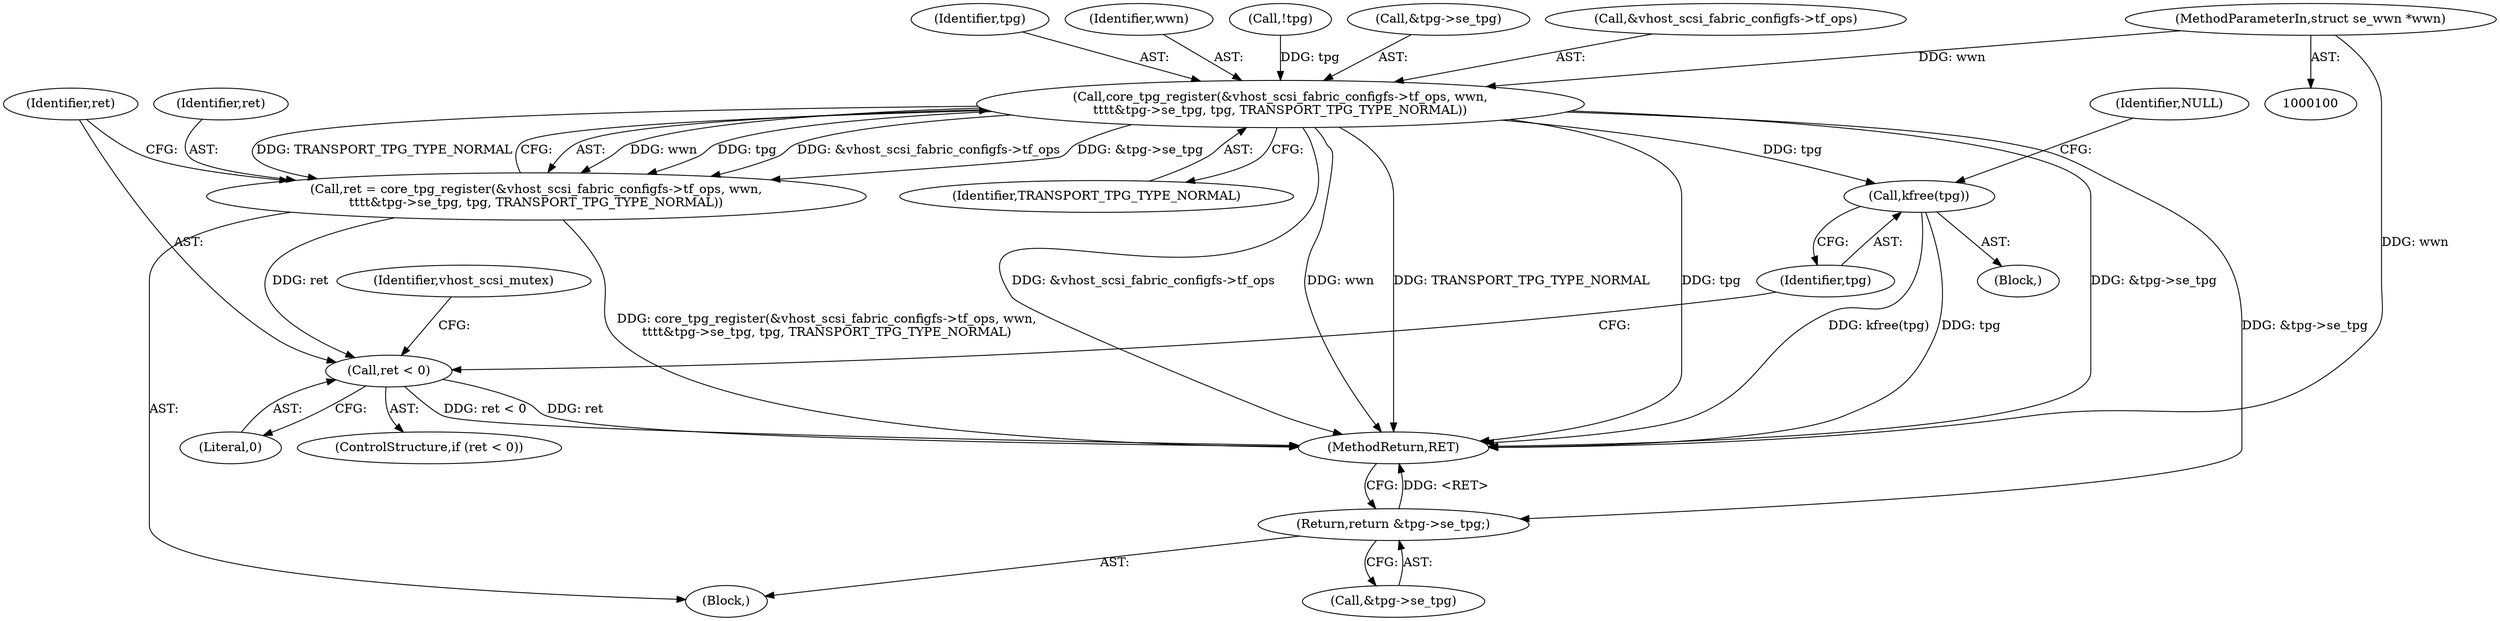 digraph "0_linux_59c816c1f24df0204e01851431d3bab3eb76719c@pointer" {
"1000101" [label="(MethodParameterIn,struct se_wwn *wwn)"];
"1000172" [label="(Call,core_tpg_register(&vhost_scsi_fabric_configfs->tf_ops, wwn,\n\t\t\t\t&tpg->se_tpg, tpg, TRANSPORT_TPG_TYPE_NORMAL))"];
"1000170" [label="(Call,ret = core_tpg_register(&vhost_scsi_fabric_configfs->tf_ops, wwn,\n\t\t\t\t&tpg->se_tpg, tpg, TRANSPORT_TPG_TYPE_NORMAL))"];
"1000185" [label="(Call,ret < 0)"];
"1000189" [label="(Call,kfree(tpg))"];
"1000206" [label="(Return,return &tpg->se_tpg;)"];
"1000182" [label="(Identifier,tpg)"];
"1000188" [label="(Block,)"];
"1000186" [label="(Identifier,ret)"];
"1000177" [label="(Identifier,wwn)"];
"1000206" [label="(Return,return &tpg->se_tpg;)"];
"1000104" [label="(Block,)"];
"1000141" [label="(Call,!tpg)"];
"1000171" [label="(Identifier,ret)"];
"1000189" [label="(Call,kfree(tpg))"];
"1000184" [label="(ControlStructure,if (ret < 0))"];
"1000190" [label="(Identifier,tpg)"];
"1000101" [label="(MethodParameterIn,struct se_wwn *wwn)"];
"1000211" [label="(MethodReturn,RET)"];
"1000183" [label="(Identifier,TRANSPORT_TPG_TYPE_NORMAL)"];
"1000178" [label="(Call,&tpg->se_tpg)"];
"1000207" [label="(Call,&tpg->se_tpg)"];
"1000187" [label="(Literal,0)"];
"1000195" [label="(Identifier,vhost_scsi_mutex)"];
"1000192" [label="(Identifier,NULL)"];
"1000170" [label="(Call,ret = core_tpg_register(&vhost_scsi_fabric_configfs->tf_ops, wwn,\n\t\t\t\t&tpg->se_tpg, tpg, TRANSPORT_TPG_TYPE_NORMAL))"];
"1000173" [label="(Call,&vhost_scsi_fabric_configfs->tf_ops)"];
"1000172" [label="(Call,core_tpg_register(&vhost_scsi_fabric_configfs->tf_ops, wwn,\n\t\t\t\t&tpg->se_tpg, tpg, TRANSPORT_TPG_TYPE_NORMAL))"];
"1000185" [label="(Call,ret < 0)"];
"1000101" -> "1000100"  [label="AST: "];
"1000101" -> "1000211"  [label="DDG: wwn"];
"1000101" -> "1000172"  [label="DDG: wwn"];
"1000172" -> "1000170"  [label="AST: "];
"1000172" -> "1000183"  [label="CFG: "];
"1000173" -> "1000172"  [label="AST: "];
"1000177" -> "1000172"  [label="AST: "];
"1000178" -> "1000172"  [label="AST: "];
"1000182" -> "1000172"  [label="AST: "];
"1000183" -> "1000172"  [label="AST: "];
"1000170" -> "1000172"  [label="CFG: "];
"1000172" -> "1000211"  [label="DDG: tpg"];
"1000172" -> "1000211"  [label="DDG: &tpg->se_tpg"];
"1000172" -> "1000211"  [label="DDG: &vhost_scsi_fabric_configfs->tf_ops"];
"1000172" -> "1000211"  [label="DDG: wwn"];
"1000172" -> "1000211"  [label="DDG: TRANSPORT_TPG_TYPE_NORMAL"];
"1000172" -> "1000170"  [label="DDG: wwn"];
"1000172" -> "1000170"  [label="DDG: tpg"];
"1000172" -> "1000170"  [label="DDG: &vhost_scsi_fabric_configfs->tf_ops"];
"1000172" -> "1000170"  [label="DDG: &tpg->se_tpg"];
"1000172" -> "1000170"  [label="DDG: TRANSPORT_TPG_TYPE_NORMAL"];
"1000141" -> "1000172"  [label="DDG: tpg"];
"1000172" -> "1000189"  [label="DDG: tpg"];
"1000172" -> "1000206"  [label="DDG: &tpg->se_tpg"];
"1000170" -> "1000104"  [label="AST: "];
"1000171" -> "1000170"  [label="AST: "];
"1000186" -> "1000170"  [label="CFG: "];
"1000170" -> "1000211"  [label="DDG: core_tpg_register(&vhost_scsi_fabric_configfs->tf_ops, wwn,\n\t\t\t\t&tpg->se_tpg, tpg, TRANSPORT_TPG_TYPE_NORMAL)"];
"1000170" -> "1000185"  [label="DDG: ret"];
"1000185" -> "1000184"  [label="AST: "];
"1000185" -> "1000187"  [label="CFG: "];
"1000186" -> "1000185"  [label="AST: "];
"1000187" -> "1000185"  [label="AST: "];
"1000190" -> "1000185"  [label="CFG: "];
"1000195" -> "1000185"  [label="CFG: "];
"1000185" -> "1000211"  [label="DDG: ret < 0"];
"1000185" -> "1000211"  [label="DDG: ret"];
"1000189" -> "1000188"  [label="AST: "];
"1000189" -> "1000190"  [label="CFG: "];
"1000190" -> "1000189"  [label="AST: "];
"1000192" -> "1000189"  [label="CFG: "];
"1000189" -> "1000211"  [label="DDG: tpg"];
"1000189" -> "1000211"  [label="DDG: kfree(tpg)"];
"1000206" -> "1000104"  [label="AST: "];
"1000206" -> "1000207"  [label="CFG: "];
"1000207" -> "1000206"  [label="AST: "];
"1000211" -> "1000206"  [label="CFG: "];
"1000206" -> "1000211"  [label="DDG: <RET>"];
}
